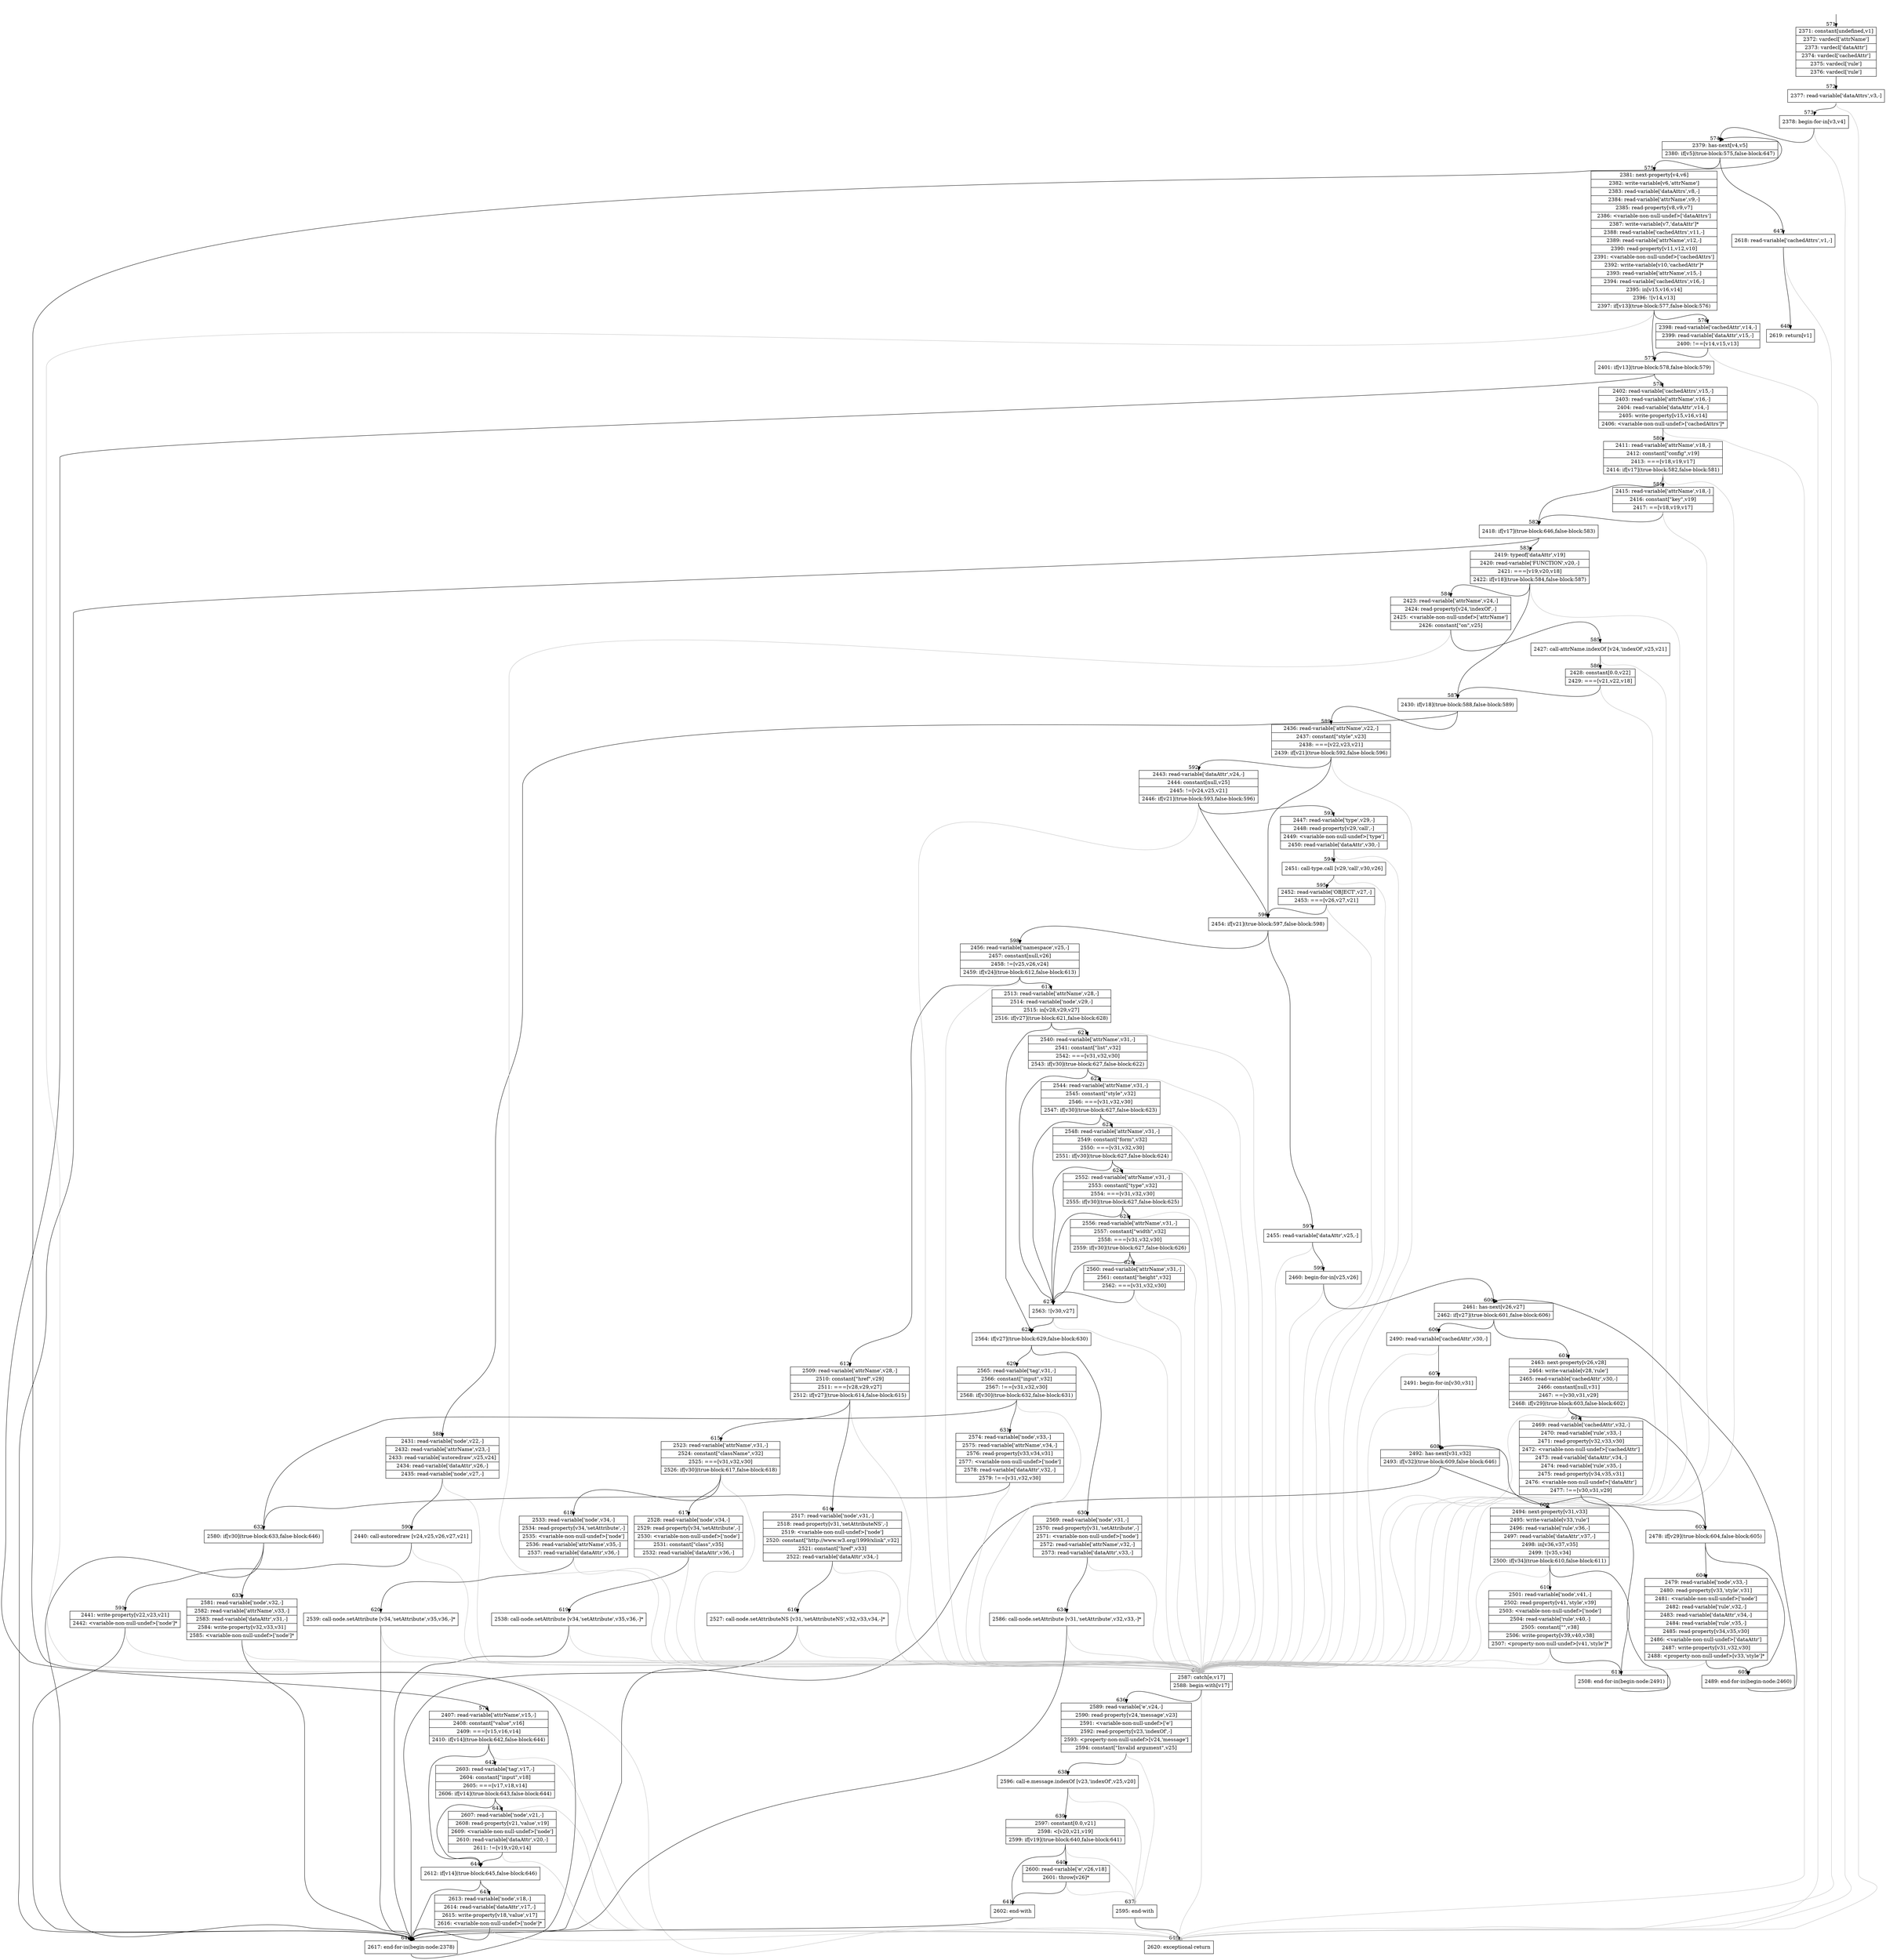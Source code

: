 digraph {
rankdir="TD"
BB_entry9[shape=none,label=""];
BB_entry9 -> BB571 [tailport=s, headport=n, headlabel="    571"]
BB571 [shape=record label="{2371: constant[undefined,v1]|2372: vardecl['attrName']|2373: vardecl['dataAttr']|2374: vardecl['cachedAttr']|2375: vardecl['rule']|2376: vardecl['rule']}" ] 
BB571 -> BB572 [tailport=s, headport=n, headlabel="      572"]
BB572 [shape=record label="{2377: read-variable['dataAttrs',v3,-]}" ] 
BB572 -> BB573 [tailport=s, headport=n, headlabel="      573"]
BB572 -> BB649 [tailport=s, headport=n, color=gray, headlabel="      649"]
BB573 [shape=record label="{2378: begin-for-in[v3,v4]}" ] 
BB573 -> BB574 [tailport=s, headport=n, headlabel="      574"]
BB573 -> BB649 [tailport=s, headport=n, color=gray]
BB574 [shape=record label="{2379: has-next[v4,v5]|2380: if[v5](true-block:575,false-block:647)}" ] 
BB574 -> BB575 [tailport=s, headport=n, headlabel="      575"]
BB574 -> BB647 [tailport=s, headport=n, headlabel="      647"]
BB575 [shape=record label="{2381: next-property[v4,v6]|2382: write-variable[v6,'attrName']|2383: read-variable['dataAttrs',v8,-]|2384: read-variable['attrName',v9,-]|2385: read-property[v8,v9,v7]|2386: \<variable-non-null-undef\>['dataAttrs']|2387: write-variable[v7,'dataAttr']*|2388: read-variable['cachedAttrs',v11,-]|2389: read-variable['attrName',v12,-]|2390: read-property[v11,v12,v10]|2391: \<variable-non-null-undef\>['cachedAttrs']|2392: write-variable[v10,'cachedAttr']*|2393: read-variable['attrName',v15,-]|2394: read-variable['cachedAttrs',v16,-]|2395: in[v15,v16,v14]|2396: ![v14,v13]|2397: if[v13](true-block:577,false-block:576)}" ] 
BB575 -> BB577 [tailport=s, headport=n, headlabel="      577"]
BB575 -> BB576 [tailport=s, headport=n, headlabel="      576"]
BB575 -> BB649 [tailport=s, headport=n, color=gray]
BB576 [shape=record label="{2398: read-variable['cachedAttr',v14,-]|2399: read-variable['dataAttr',v15,-]|2400: !==[v14,v15,v13]}" ] 
BB576 -> BB577 [tailport=s, headport=n]
BB576 -> BB649 [tailport=s, headport=n, color=gray]
BB577 [shape=record label="{2401: if[v13](true-block:578,false-block:579)}" ] 
BB577 -> BB578 [tailport=s, headport=n, headlabel="      578"]
BB577 -> BB579 [tailport=s, headport=n, headlabel="      579"]
BB578 [shape=record label="{2402: read-variable['cachedAttrs',v15,-]|2403: read-variable['attrName',v16,-]|2404: read-variable['dataAttr',v14,-]|2405: write-property[v15,v16,v14]|2406: \<variable-non-null-undef\>['cachedAttrs']*}" ] 
BB578 -> BB580 [tailport=s, headport=n, headlabel="      580"]
BB578 -> BB649 [tailport=s, headport=n, color=gray]
BB579 [shape=record label="{2407: read-variable['attrName',v15,-]|2408: constant[\"value\",v16]|2409: ===[v15,v16,v14]|2410: if[v14](true-block:642,false-block:644)}" ] 
BB579 -> BB644 [tailport=s, headport=n, headlabel="      644"]
BB579 -> BB642 [tailport=s, headport=n, headlabel="      642"]
BB579 -> BB649 [tailport=s, headport=n, color=gray]
BB580 [shape=record label="{2411: read-variable['attrName',v18,-]|2412: constant[\"config\",v19]|2413: ===[v18,v19,v17]|2414: if[v17](true-block:582,false-block:581)}" ] 
BB580 -> BB582 [tailport=s, headport=n, headlabel="      582"]
BB580 -> BB581 [tailport=s, headport=n, headlabel="      581"]
BB580 -> BB635 [tailport=s, headport=n, color=gray, headlabel="      635"]
BB581 [shape=record label="{2415: read-variable['attrName',v18,-]|2416: constant[\"key\",v19]|2417: ==[v18,v19,v17]}" ] 
BB581 -> BB582 [tailport=s, headport=n]
BB581 -> BB635 [tailport=s, headport=n, color=gray]
BB582 [shape=record label="{2418: if[v17](true-block:646,false-block:583)}" ] 
BB582 -> BB646 [tailport=s, headport=n, headlabel="      646"]
BB582 -> BB583 [tailport=s, headport=n, headlabel="      583"]
BB583 [shape=record label="{2419: typeof['dataAttr',v19]|2420: read-variable['FUNCTION',v20,-]|2421: ===[v19,v20,v18]|2422: if[v18](true-block:584,false-block:587)}" ] 
BB583 -> BB587 [tailport=s, headport=n, headlabel="      587"]
BB583 -> BB584 [tailport=s, headport=n, headlabel="      584"]
BB583 -> BB635 [tailport=s, headport=n, color=gray]
BB584 [shape=record label="{2423: read-variable['attrName',v24,-]|2424: read-property[v24,'indexOf',-]|2425: \<variable-non-null-undef\>['attrName']|2426: constant[\"on\",v25]}" ] 
BB584 -> BB585 [tailport=s, headport=n, headlabel="      585"]
BB584 -> BB635 [tailport=s, headport=n, color=gray]
BB585 [shape=record label="{2427: call-attrName.indexOf [v24,'indexOf',v25,v21]}" ] 
BB585 -> BB586 [tailport=s, headport=n, headlabel="      586"]
BB585 -> BB635 [tailport=s, headport=n, color=gray]
BB586 [shape=record label="{2428: constant[0.0,v22]|2429: ===[v21,v22,v18]}" ] 
BB586 -> BB587 [tailport=s, headport=n]
BB586 -> BB635 [tailport=s, headport=n, color=gray]
BB587 [shape=record label="{2430: if[v18](true-block:588,false-block:589)}" ] 
BB587 -> BB588 [tailport=s, headport=n, headlabel="      588"]
BB587 -> BB589 [tailport=s, headport=n, headlabel="      589"]
BB588 [shape=record label="{2431: read-variable['node',v22,-]|2432: read-variable['attrName',v23,-]|2433: read-variable['autoredraw',v25,v24]|2434: read-variable['dataAttr',v26,-]|2435: read-variable['node',v27,-]}" ] 
BB588 -> BB590 [tailport=s, headport=n, headlabel="      590"]
BB588 -> BB635 [tailport=s, headport=n, color=gray]
BB589 [shape=record label="{2436: read-variable['attrName',v22,-]|2437: constant[\"style\",v23]|2438: ===[v22,v23,v21]|2439: if[v21](true-block:592,false-block:596)}" ] 
BB589 -> BB596 [tailport=s, headport=n, headlabel="      596"]
BB589 -> BB592 [tailport=s, headport=n, headlabel="      592"]
BB589 -> BB635 [tailport=s, headport=n, color=gray]
BB590 [shape=record label="{2440: call-autoredraw [v24,v25,v26,v27,v21]}" ] 
BB590 -> BB591 [tailport=s, headport=n, headlabel="      591"]
BB590 -> BB635 [tailport=s, headport=n, color=gray]
BB591 [shape=record label="{2441: write-property[v22,v23,v21]|2442: \<variable-non-null-undef\>['node']*}" ] 
BB591 -> BB646 [tailport=s, headport=n]
BB591 -> BB635 [tailport=s, headport=n, color=gray]
BB592 [shape=record label="{2443: read-variable['dataAttr',v24,-]|2444: constant[null,v25]|2445: !=[v24,v25,v21]|2446: if[v21](true-block:593,false-block:596)}" ] 
BB592 -> BB596 [tailport=s, headport=n]
BB592 -> BB593 [tailport=s, headport=n, headlabel="      593"]
BB592 -> BB635 [tailport=s, headport=n, color=gray]
BB593 [shape=record label="{2447: read-variable['type',v29,-]|2448: read-property[v29,'call',-]|2449: \<variable-non-null-undef\>['type']|2450: read-variable['dataAttr',v30,-]}" ] 
BB593 -> BB594 [tailport=s, headport=n, headlabel="      594"]
BB593 -> BB635 [tailport=s, headport=n, color=gray]
BB594 [shape=record label="{2451: call-type.call [v29,'call',v30,v26]}" ] 
BB594 -> BB595 [tailport=s, headport=n, headlabel="      595"]
BB594 -> BB635 [tailport=s, headport=n, color=gray]
BB595 [shape=record label="{2452: read-variable['OBJECT',v27,-]|2453: ===[v26,v27,v21]}" ] 
BB595 -> BB596 [tailport=s, headport=n]
BB595 -> BB635 [tailport=s, headport=n, color=gray]
BB596 [shape=record label="{2454: if[v21](true-block:597,false-block:598)}" ] 
BB596 -> BB597 [tailport=s, headport=n, headlabel="      597"]
BB596 -> BB598 [tailport=s, headport=n, headlabel="      598"]
BB597 [shape=record label="{2455: read-variable['dataAttr',v25,-]}" ] 
BB597 -> BB599 [tailport=s, headport=n, headlabel="      599"]
BB597 -> BB635 [tailport=s, headport=n, color=gray]
BB598 [shape=record label="{2456: read-variable['namespace',v25,-]|2457: constant[null,v26]|2458: !=[v25,v26,v24]|2459: if[v24](true-block:612,false-block:613)}" ] 
BB598 -> BB612 [tailport=s, headport=n, headlabel="      612"]
BB598 -> BB613 [tailport=s, headport=n, headlabel="      613"]
BB598 -> BB635 [tailport=s, headport=n, color=gray]
BB599 [shape=record label="{2460: begin-for-in[v25,v26]}" ] 
BB599 -> BB600 [tailport=s, headport=n, headlabel="      600"]
BB599 -> BB635 [tailport=s, headport=n, color=gray]
BB600 [shape=record label="{2461: has-next[v26,v27]|2462: if[v27](true-block:601,false-block:606)}" ] 
BB600 -> BB601 [tailport=s, headport=n, headlabel="      601"]
BB600 -> BB606 [tailport=s, headport=n, headlabel="      606"]
BB601 [shape=record label="{2463: next-property[v26,v28]|2464: write-variable[v28,'rule']|2465: read-variable['cachedAttr',v30,-]|2466: constant[null,v31]|2467: ==[v30,v31,v29]|2468: if[v29](true-block:603,false-block:602)}" ] 
BB601 -> BB603 [tailport=s, headport=n, headlabel="      603"]
BB601 -> BB602 [tailport=s, headport=n, headlabel="      602"]
BB601 -> BB635 [tailport=s, headport=n, color=gray]
BB602 [shape=record label="{2469: read-variable['cachedAttr',v32,-]|2470: read-variable['rule',v33,-]|2471: read-property[v32,v33,v30]|2472: \<variable-non-null-undef\>['cachedAttr']|2473: read-variable['dataAttr',v34,-]|2474: read-variable['rule',v35,-]|2475: read-property[v34,v35,v31]|2476: \<variable-non-null-undef\>['dataAttr']|2477: !==[v30,v31,v29]}" ] 
BB602 -> BB603 [tailport=s, headport=n]
BB602 -> BB635 [tailport=s, headport=n, color=gray]
BB603 [shape=record label="{2478: if[v29](true-block:604,false-block:605)}" ] 
BB603 -> BB604 [tailport=s, headport=n, headlabel="      604"]
BB603 -> BB605 [tailport=s, headport=n, headlabel="      605"]
BB604 [shape=record label="{2479: read-variable['node',v33,-]|2480: read-property[v33,'style',v31]|2481: \<variable-non-null-undef\>['node']|2482: read-variable['rule',v32,-]|2483: read-variable['dataAttr',v34,-]|2484: read-variable['rule',v35,-]|2485: read-property[v34,v35,v30]|2486: \<variable-non-null-undef\>['dataAttr']|2487: write-property[v31,v32,v30]|2488: \<property-non-null-undef\>[v33,'style']*}" ] 
BB604 -> BB605 [tailport=s, headport=n]
BB604 -> BB635 [tailport=s, headport=n, color=gray]
BB605 [shape=record label="{2489: end-for-in(begin-node:2460)}" ] 
BB605 -> BB600 [tailport=s, headport=n]
BB606 [shape=record label="{2490: read-variable['cachedAttr',v30,-]}" ] 
BB606 -> BB607 [tailport=s, headport=n, headlabel="      607"]
BB606 -> BB635 [tailport=s, headport=n, color=gray]
BB607 [shape=record label="{2491: begin-for-in[v30,v31]}" ] 
BB607 -> BB608 [tailport=s, headport=n, headlabel="      608"]
BB607 -> BB635 [tailport=s, headport=n, color=gray]
BB608 [shape=record label="{2492: has-next[v31,v32]|2493: if[v32](true-block:609,false-block:646)}" ] 
BB608 -> BB609 [tailport=s, headport=n, headlabel="      609"]
BB608 -> BB646 [tailport=s, headport=n]
BB609 [shape=record label="{2494: next-property[v31,v33]|2495: write-variable[v33,'rule']|2496: read-variable['rule',v36,-]|2497: read-variable['dataAttr',v37,-]|2498: in[v36,v37,v35]|2499: ![v35,v34]|2500: if[v34](true-block:610,false-block:611)}" ] 
BB609 -> BB610 [tailport=s, headport=n, headlabel="      610"]
BB609 -> BB611 [tailport=s, headport=n, headlabel="      611"]
BB609 -> BB635 [tailport=s, headport=n, color=gray]
BB610 [shape=record label="{2501: read-variable['node',v41,-]|2502: read-property[v41,'style',v39]|2503: \<variable-non-null-undef\>['node']|2504: read-variable['rule',v40,-]|2505: constant[\"\",v38]|2506: write-property[v39,v40,v38]|2507: \<property-non-null-undef\>[v41,'style']*}" ] 
BB610 -> BB611 [tailport=s, headport=n]
BB610 -> BB635 [tailport=s, headport=n, color=gray]
BB611 [shape=record label="{2508: end-for-in(begin-node:2491)}" ] 
BB611 -> BB608 [tailport=s, headport=n]
BB612 [shape=record label="{2509: read-variable['attrName',v28,-]|2510: constant[\"href\",v29]|2511: ===[v28,v29,v27]|2512: if[v27](true-block:614,false-block:615)}" ] 
BB612 -> BB614 [tailport=s, headport=n, headlabel="      614"]
BB612 -> BB615 [tailport=s, headport=n, headlabel="      615"]
BB612 -> BB635 [tailport=s, headport=n, color=gray]
BB613 [shape=record label="{2513: read-variable['attrName',v28,-]|2514: read-variable['node',v29,-]|2515: in[v28,v29,v27]|2516: if[v27](true-block:621,false-block:628)}" ] 
BB613 -> BB628 [tailport=s, headport=n, headlabel="      628"]
BB613 -> BB621 [tailport=s, headport=n, headlabel="      621"]
BB613 -> BB635 [tailport=s, headport=n, color=gray]
BB614 [shape=record label="{2517: read-variable['node',v31,-]|2518: read-property[v31,'setAttributeNS',-]|2519: \<variable-non-null-undef\>['node']|2520: constant[\"http://www.w3.org/1999/xlink\",v32]|2521: constant[\"href\",v33]|2522: read-variable['dataAttr',v34,-]}" ] 
BB614 -> BB616 [tailport=s, headport=n, headlabel="      616"]
BB614 -> BB635 [tailport=s, headport=n, color=gray]
BB615 [shape=record label="{2523: read-variable['attrName',v31,-]|2524: constant[\"className\",v32]|2525: ===[v31,v32,v30]|2526: if[v30](true-block:617,false-block:618)}" ] 
BB615 -> BB617 [tailport=s, headport=n, headlabel="      617"]
BB615 -> BB618 [tailport=s, headport=n, headlabel="      618"]
BB615 -> BB635 [tailport=s, headport=n, color=gray]
BB616 [shape=record label="{2527: call-node.setAttributeNS [v31,'setAttributeNS',v32,v33,v34,-]*}" ] 
BB616 -> BB646 [tailport=s, headport=n]
BB616 -> BB635 [tailport=s, headport=n, color=gray]
BB617 [shape=record label="{2528: read-variable['node',v34,-]|2529: read-property[v34,'setAttribute',-]|2530: \<variable-non-null-undef\>['node']|2531: constant[\"class\",v35]|2532: read-variable['dataAttr',v36,-]}" ] 
BB617 -> BB619 [tailport=s, headport=n, headlabel="      619"]
BB617 -> BB635 [tailport=s, headport=n, color=gray]
BB618 [shape=record label="{2533: read-variable['node',v34,-]|2534: read-property[v34,'setAttribute',-]|2535: \<variable-non-null-undef\>['node']|2536: read-variable['attrName',v35,-]|2537: read-variable['dataAttr',v36,-]}" ] 
BB618 -> BB620 [tailport=s, headport=n, headlabel="      620"]
BB618 -> BB635 [tailport=s, headport=n, color=gray]
BB619 [shape=record label="{2538: call-node.setAttribute [v34,'setAttribute',v35,v36,-]*}" ] 
BB619 -> BB646 [tailport=s, headport=n]
BB619 -> BB635 [tailport=s, headport=n, color=gray]
BB620 [shape=record label="{2539: call-node.setAttribute [v34,'setAttribute',v35,v36,-]*}" ] 
BB620 -> BB646 [tailport=s, headport=n]
BB620 -> BB635 [tailport=s, headport=n, color=gray]
BB621 [shape=record label="{2540: read-variable['attrName',v31,-]|2541: constant[\"list\",v32]|2542: ===[v31,v32,v30]|2543: if[v30](true-block:627,false-block:622)}" ] 
BB621 -> BB627 [tailport=s, headport=n, headlabel="      627"]
BB621 -> BB622 [tailport=s, headport=n, headlabel="      622"]
BB621 -> BB635 [tailport=s, headport=n, color=gray]
BB622 [shape=record label="{2544: read-variable['attrName',v31,-]|2545: constant[\"style\",v32]|2546: ===[v31,v32,v30]|2547: if[v30](true-block:627,false-block:623)}" ] 
BB622 -> BB627 [tailport=s, headport=n]
BB622 -> BB623 [tailport=s, headport=n, headlabel="      623"]
BB622 -> BB635 [tailport=s, headport=n, color=gray]
BB623 [shape=record label="{2548: read-variable['attrName',v31,-]|2549: constant[\"form\",v32]|2550: ===[v31,v32,v30]|2551: if[v30](true-block:627,false-block:624)}" ] 
BB623 -> BB627 [tailport=s, headport=n]
BB623 -> BB624 [tailport=s, headport=n, headlabel="      624"]
BB623 -> BB635 [tailport=s, headport=n, color=gray]
BB624 [shape=record label="{2552: read-variable['attrName',v31,-]|2553: constant[\"type\",v32]|2554: ===[v31,v32,v30]|2555: if[v30](true-block:627,false-block:625)}" ] 
BB624 -> BB627 [tailport=s, headport=n]
BB624 -> BB625 [tailport=s, headport=n, headlabel="      625"]
BB624 -> BB635 [tailport=s, headport=n, color=gray]
BB625 [shape=record label="{2556: read-variable['attrName',v31,-]|2557: constant[\"width\",v32]|2558: ===[v31,v32,v30]|2559: if[v30](true-block:627,false-block:626)}" ] 
BB625 -> BB627 [tailport=s, headport=n]
BB625 -> BB626 [tailport=s, headport=n, headlabel="      626"]
BB625 -> BB635 [tailport=s, headport=n, color=gray]
BB626 [shape=record label="{2560: read-variable['attrName',v31,-]|2561: constant[\"height\",v32]|2562: ===[v31,v32,v30]}" ] 
BB626 -> BB627 [tailport=s, headport=n]
BB626 -> BB635 [tailport=s, headport=n, color=gray]
BB627 [shape=record label="{2563: ![v30,v27]}" ] 
BB627 -> BB628 [tailport=s, headport=n]
BB627 -> BB635 [tailport=s, headport=n, color=gray]
BB628 [shape=record label="{2564: if[v27](true-block:629,false-block:630)}" ] 
BB628 -> BB629 [tailport=s, headport=n, headlabel="      629"]
BB628 -> BB630 [tailport=s, headport=n, headlabel="      630"]
BB629 [shape=record label="{2565: read-variable['tag',v31,-]|2566: constant[\"input\",v32]|2567: !==[v31,v32,v30]|2568: if[v30](true-block:632,false-block:631)}" ] 
BB629 -> BB632 [tailport=s, headport=n, headlabel="      632"]
BB629 -> BB631 [tailport=s, headport=n, headlabel="      631"]
BB629 -> BB635 [tailport=s, headport=n, color=gray]
BB630 [shape=record label="{2569: read-variable['node',v31,-]|2570: read-property[v31,'setAttribute',-]|2571: \<variable-non-null-undef\>['node']|2572: read-variable['attrName',v32,-]|2573: read-variable['dataAttr',v33,-]}" ] 
BB630 -> BB634 [tailport=s, headport=n, headlabel="      634"]
BB630 -> BB635 [tailport=s, headport=n, color=gray]
BB631 [shape=record label="{2574: read-variable['node',v33,-]|2575: read-variable['attrName',v34,-]|2576: read-property[v33,v34,v31]|2577: \<variable-non-null-undef\>['node']|2578: read-variable['dataAttr',v32,-]|2579: !==[v31,v32,v30]}" ] 
BB631 -> BB632 [tailport=s, headport=n]
BB631 -> BB635 [tailport=s, headport=n, color=gray]
BB632 [shape=record label="{2580: if[v30](true-block:633,false-block:646)}" ] 
BB632 -> BB633 [tailport=s, headport=n, headlabel="      633"]
BB632 -> BB646 [tailport=s, headport=n]
BB633 [shape=record label="{2581: read-variable['node',v32,-]|2582: read-variable['attrName',v33,-]|2583: read-variable['dataAttr',v31,-]|2584: write-property[v32,v33,v31]|2585: \<variable-non-null-undef\>['node']*}" ] 
BB633 -> BB646 [tailport=s, headport=n]
BB633 -> BB635 [tailport=s, headport=n, color=gray]
BB634 [shape=record label="{2586: call-node.setAttribute [v31,'setAttribute',v32,v33,-]*}" ] 
BB634 -> BB646 [tailport=s, headport=n]
BB634 -> BB635 [tailport=s, headport=n, color=gray]
BB635 [shape=record label="{2587: catch[e,v17]|2588: begin-with[v17]}" ] 
BB635 -> BB636 [tailport=s, headport=n, headlabel="      636"]
BB635 -> BB649 [tailport=s, headport=n, color=gray]
BB636 [shape=record label="{2589: read-variable['e',v24,-]|2590: read-property[v24,'message',v23]|2591: \<variable-non-null-undef\>['e']|2592: read-property[v23,'indexOf',-]|2593: \<property-non-null-undef\>[v24,'message']|2594: constant[\"Invalid argument\",v25]}" ] 
BB636 -> BB638 [tailport=s, headport=n, headlabel="      638"]
BB636 -> BB637 [tailport=s, headport=n, color=gray, headlabel="      637"]
BB637 [shape=record label="{2595: end-with}" ] 
BB637 -> BB649 [tailport=s, headport=n]
BB638 [shape=record label="{2596: call-e.message.indexOf [v23,'indexOf',v25,v20]}" ] 
BB638 -> BB639 [tailport=s, headport=n, headlabel="      639"]
BB638 -> BB637 [tailport=s, headport=n, color=gray]
BB639 [shape=record label="{2597: constant[0.0,v21]|2598: \<[v20,v21,v19]|2599: if[v19](true-block:640,false-block:641)}" ] 
BB639 -> BB640 [tailport=s, headport=n, headlabel="      640"]
BB639 -> BB641 [tailport=s, headport=n, headlabel="      641"]
BB639 -> BB637 [tailport=s, headport=n, color=gray]
BB640 [shape=record label="{2600: read-variable['e',v26,v18]|2601: throw[v26]*}" ] 
BB640 -> BB641 [tailport=s, headport=n]
BB640 -> BB637 [tailport=s, headport=n, color=gray]
BB641 [shape=record label="{2602: end-with}" ] 
BB641 -> BB646 [tailport=s, headport=n]
BB642 [shape=record label="{2603: read-variable['tag',v17,-]|2604: constant[\"input\",v18]|2605: ===[v17,v18,v14]|2606: if[v14](true-block:643,false-block:644)}" ] 
BB642 -> BB644 [tailport=s, headport=n]
BB642 -> BB643 [tailport=s, headport=n, headlabel="      643"]
BB642 -> BB649 [tailport=s, headport=n, color=gray]
BB643 [shape=record label="{2607: read-variable['node',v21,-]|2608: read-property[v21,'value',v19]|2609: \<variable-non-null-undef\>['node']|2610: read-variable['dataAttr',v20,-]|2611: !=[v19,v20,v14]}" ] 
BB643 -> BB644 [tailport=s, headport=n]
BB643 -> BB649 [tailport=s, headport=n, color=gray]
BB644 [shape=record label="{2612: if[v14](true-block:645,false-block:646)}" ] 
BB644 -> BB645 [tailport=s, headport=n, headlabel="      645"]
BB644 -> BB646 [tailport=s, headport=n]
BB645 [shape=record label="{2613: read-variable['node',v18,-]|2614: read-variable['dataAttr',v17,-]|2615: write-property[v18,'value',v17]|2616: \<variable-non-null-undef\>['node']*}" ] 
BB645 -> BB646 [tailport=s, headport=n]
BB645 -> BB649 [tailport=s, headport=n, color=gray]
BB646 [shape=record label="{2617: end-for-in(begin-node:2378)}" ] 
BB646 -> BB574 [tailport=s, headport=n]
BB647 [shape=record label="{2618: read-variable['cachedAttrs',v1,-]}" ] 
BB647 -> BB648 [tailport=s, headport=n, headlabel="      648"]
BB647 -> BB649 [tailport=s, headport=n, color=gray]
BB648 [shape=record label="{2619: return[v1]}" ] 
BB649 [shape=record label="{2620: exceptional-return}" ] 
//#$~ 427
}
